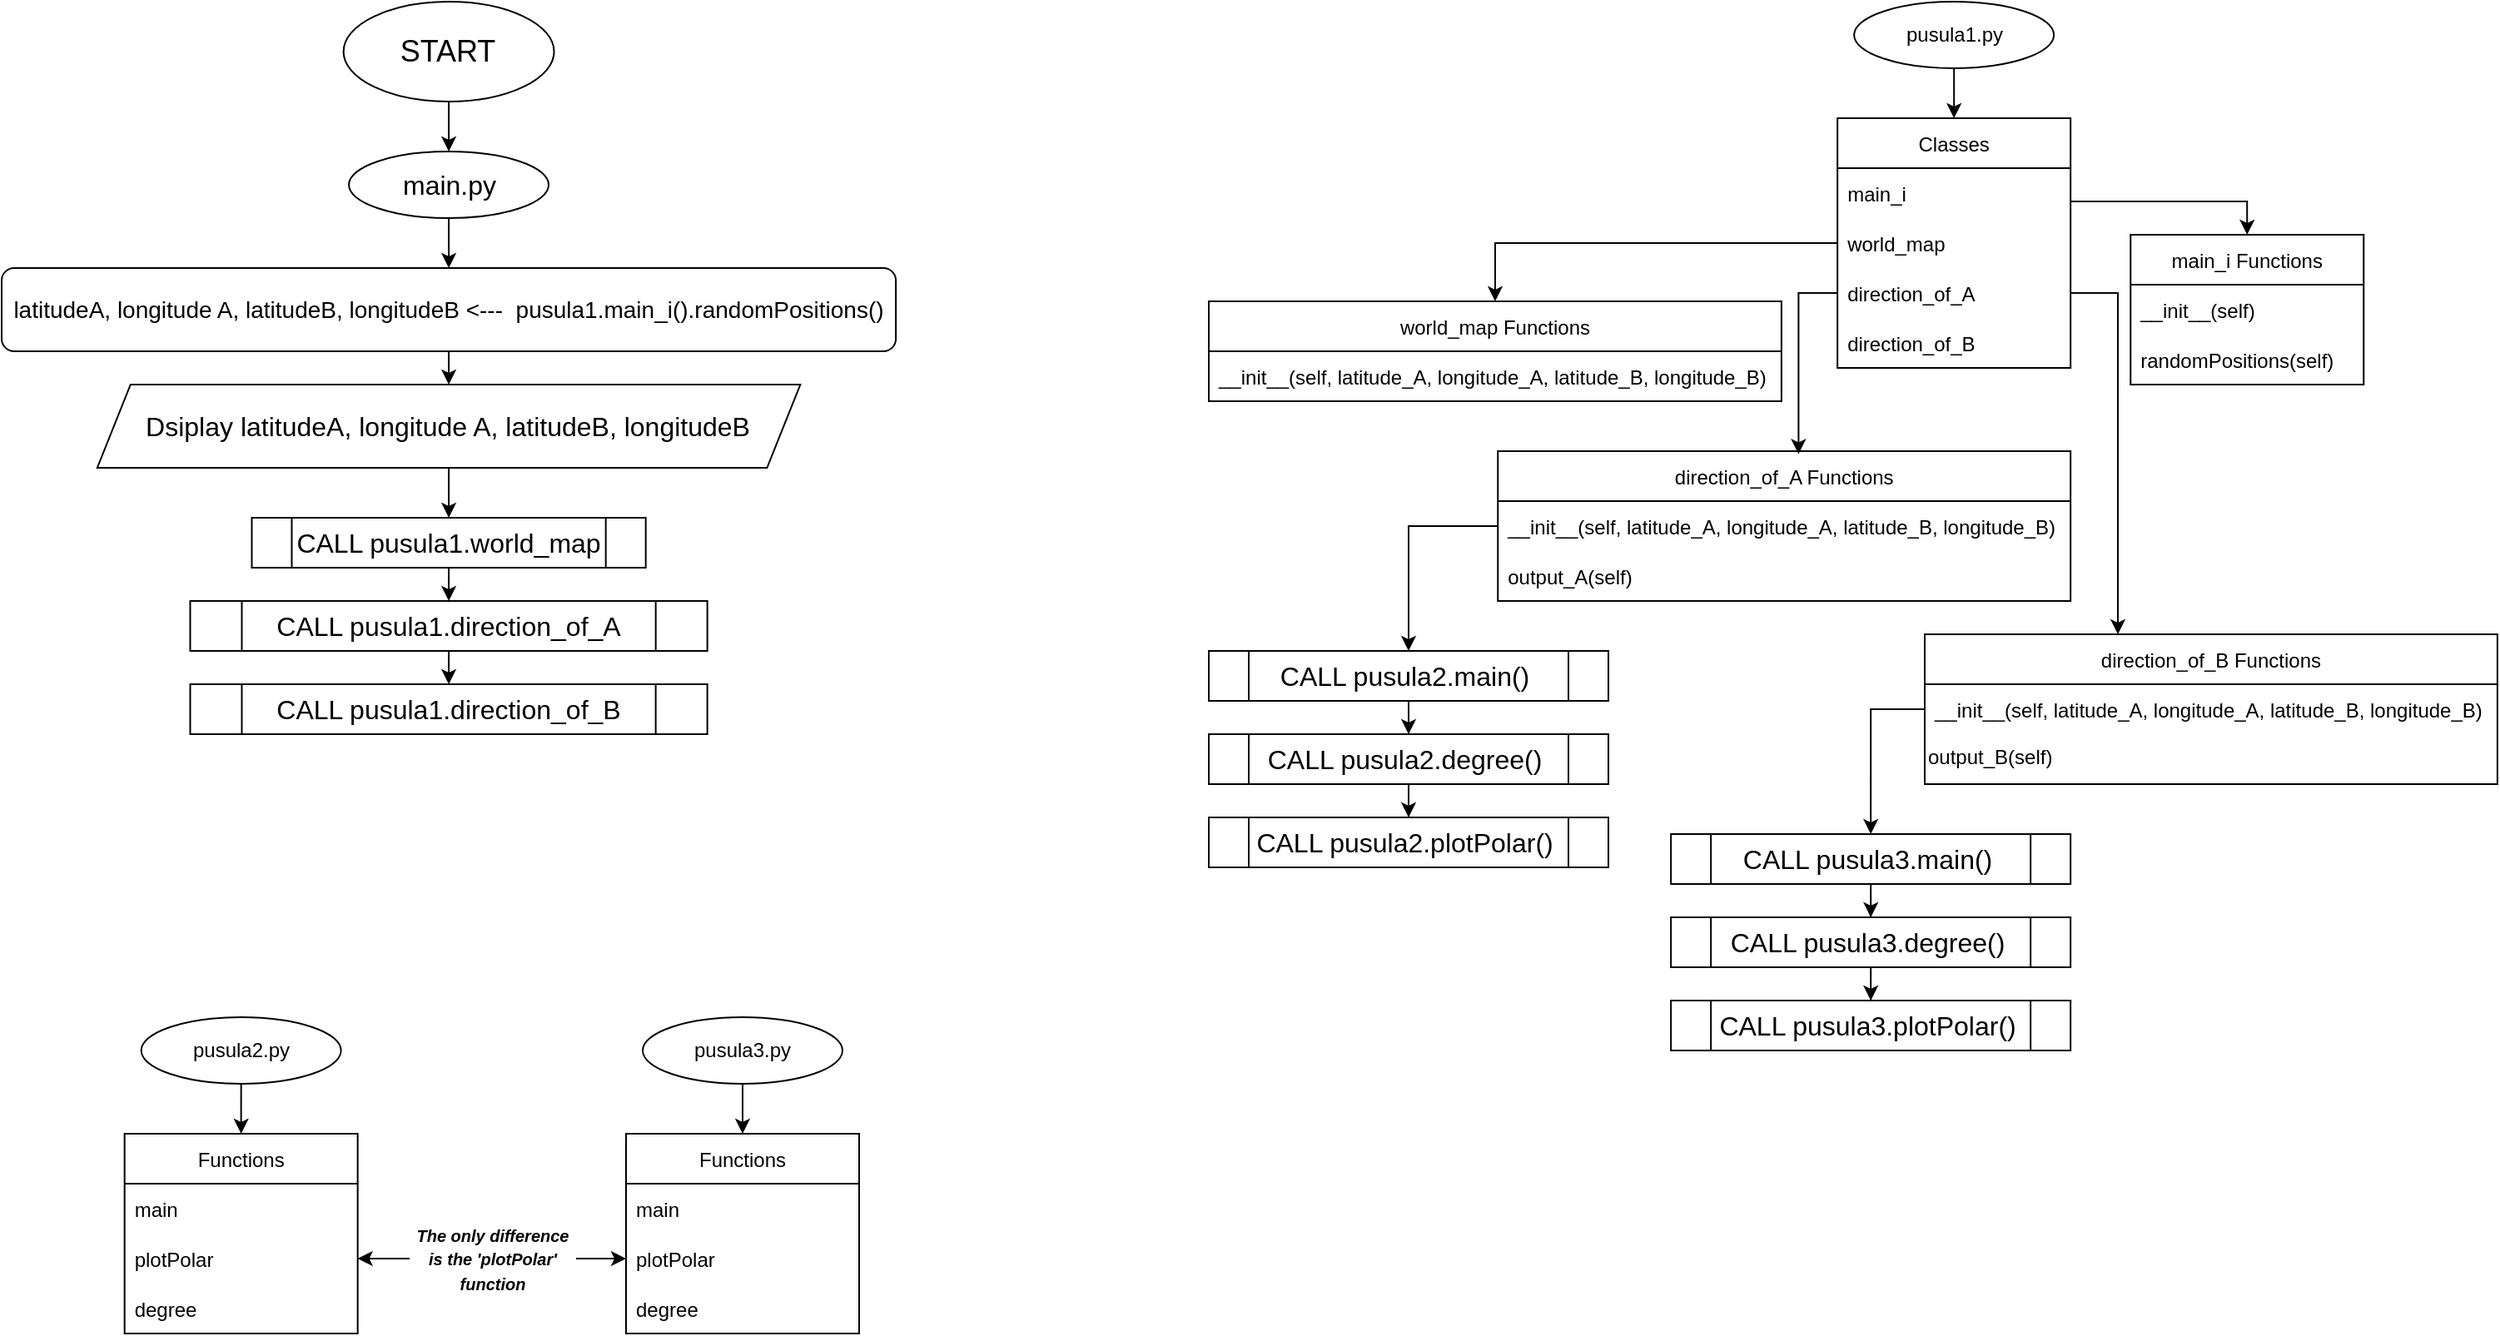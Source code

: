 <mxfile version="20.2.3" type="github">
  <diagram id="C5RBs43oDa-KdzZeNtuy" name="Page-1">
    <mxGraphModel dx="2015" dy="1987" grid="1" gridSize="10" guides="1" tooltips="1" connect="1" arrows="1" fold="1" page="1" pageScale="1" pageWidth="827" pageHeight="1169" math="0" shadow="0">
      <root>
        <mxCell id="WIyWlLk6GJQsqaUBKTNV-0" />
        <mxCell id="WIyWlLk6GJQsqaUBKTNV-1" parent="WIyWlLk6GJQsqaUBKTNV-0" />
        <mxCell id="wZddlOsyN2LUeJkW2pRp-1" value="" style="edgeStyle=orthogonalEdgeStyle;rounded=0;orthogonalLoop=1;jettySize=auto;html=1;" parent="WIyWlLk6GJQsqaUBKTNV-1" source="AeTwbxAiObhPmluBBlwX-1" target="wZddlOsyN2LUeJkW2pRp-0" edge="1">
          <mxGeometry relative="1" as="geometry" />
        </mxCell>
        <mxCell id="AeTwbxAiObhPmluBBlwX-1" value="&lt;font style=&quot;font-size: 18px;&quot;&gt;START&lt;/font&gt;" style="ellipse;whiteSpace=wrap;html=1;" parent="WIyWlLk6GJQsqaUBKTNV-1" vertex="1">
          <mxGeometry x="350.31" y="-1090" width="126.47" height="60" as="geometry" />
        </mxCell>
        <mxCell id="rMCXrDLgHgrbG4AjGL6f-34" value="" style="edgeStyle=none;rounded=0;orthogonalLoop=1;jettySize=auto;html=1;fontSize=14;" parent="WIyWlLk6GJQsqaUBKTNV-1" source="wZddlOsyN2LUeJkW2pRp-0" target="wZddlOsyN2LUeJkW2pRp-2" edge="1">
          <mxGeometry relative="1" as="geometry" />
        </mxCell>
        <mxCell id="wZddlOsyN2LUeJkW2pRp-0" value="&lt;font style=&quot;font-size: 16px;&quot;&gt;main.py&lt;/font&gt;" style="ellipse;whiteSpace=wrap;html=1;" parent="WIyWlLk6GJQsqaUBKTNV-1" vertex="1">
          <mxGeometry x="353.53" y="-1000" width="120" height="40" as="geometry" />
        </mxCell>
        <mxCell id="rMCXrDLgHgrbG4AjGL6f-24" value="" style="edgeStyle=none;rounded=0;orthogonalLoop=1;jettySize=auto;html=1;fontSize=6;" parent="WIyWlLk6GJQsqaUBKTNV-1" source="wZddlOsyN2LUeJkW2pRp-2" target="rMCXrDLgHgrbG4AjGL6f-23" edge="1">
          <mxGeometry relative="1" as="geometry" />
        </mxCell>
        <mxCell id="wZddlOsyN2LUeJkW2pRp-2" value="&lt;font style=&quot;font-size: 14px;&quot;&gt;latitudeA, longitude A, latitudeB, longitudeB&amp;nbsp;&lt;font style=&quot;&quot;&gt;&amp;lt;&lt;/font&gt;&lt;font style=&quot;&quot;&gt;---&lt;/font&gt;&amp;nbsp;&amp;nbsp;&lt;span style=&quot;background-color: rgb(255, 255, 255);&quot;&gt;pusula1.main_i().randomPositions()&lt;/span&gt;&lt;/font&gt;" style="rounded=1;whiteSpace=wrap;html=1;fontSize=12;glass=0;strokeWidth=1;shadow=0;" parent="WIyWlLk6GJQsqaUBKTNV-1" vertex="1">
          <mxGeometry x="145" y="-930" width="537.06" height="50" as="geometry" />
        </mxCell>
        <mxCell id="wZddlOsyN2LUeJkW2pRp-4" value="" style="edgeStyle=orthogonalEdgeStyle;rounded=0;orthogonalLoop=1;jettySize=auto;html=1;entryX=0.5;entryY=0;entryDx=0;entryDy=0;" parent="WIyWlLk6GJQsqaUBKTNV-1" source="wZddlOsyN2LUeJkW2pRp-5" target="wZddlOsyN2LUeJkW2pRp-19" edge="1">
          <mxGeometry relative="1" as="geometry">
            <mxPoint x="1317.58" y="-1024.5" as="targetPoint" />
          </mxGeometry>
        </mxCell>
        <mxCell id="wZddlOsyN2LUeJkW2pRp-5" value="pusula1.py" style="ellipse;whiteSpace=wrap;html=1;" parent="WIyWlLk6GJQsqaUBKTNV-1" vertex="1">
          <mxGeometry x="1257.58" y="-1090" width="120" height="40" as="geometry" />
        </mxCell>
        <mxCell id="wZddlOsyN2LUeJkW2pRp-19" value="Classes" style="swimlane;fontStyle=0;childLayout=stackLayout;horizontal=1;startSize=30;horizontalStack=0;resizeParent=1;resizeParentMax=0;resizeLast=0;collapsible=1;marginBottom=0;labelBackgroundColor=#FFFFFF;fontFamily=Helvetica;fontColor=#000000;" parent="WIyWlLk6GJQsqaUBKTNV-1" vertex="1">
          <mxGeometry x="1247.58" y="-1020" width="140" height="150" as="geometry" />
        </mxCell>
        <mxCell id="wZddlOsyN2LUeJkW2pRp-20" value="main_i" style="text;strokeColor=none;fillColor=none;align=left;verticalAlign=middle;spacingLeft=4;spacingRight=4;overflow=hidden;points=[[0,0.5],[1,0.5]];portConstraint=eastwest;rotatable=0;labelBackgroundColor=#FFFFFF;fontFamily=Helvetica;fontColor=#000000;" parent="wZddlOsyN2LUeJkW2pRp-19" vertex="1">
          <mxGeometry y="30" width="140" height="30" as="geometry" />
        </mxCell>
        <mxCell id="wZddlOsyN2LUeJkW2pRp-21" value="world_map" style="text;strokeColor=none;fillColor=none;align=left;verticalAlign=middle;spacingLeft=4;spacingRight=4;overflow=hidden;points=[[0,0.5],[1,0.5]];portConstraint=eastwest;rotatable=0;labelBackgroundColor=#FFFFFF;fontFamily=Helvetica;fontColor=#000000;" parent="wZddlOsyN2LUeJkW2pRp-19" vertex="1">
          <mxGeometry y="60" width="140" height="30" as="geometry" />
        </mxCell>
        <mxCell id="wZddlOsyN2LUeJkW2pRp-22" value="direction_of_A" style="text;strokeColor=none;fillColor=none;align=left;verticalAlign=middle;spacingLeft=4;spacingRight=4;overflow=hidden;points=[[0,0.5],[1,0.5]];portConstraint=eastwest;rotatable=0;labelBackgroundColor=#FFFFFF;fontFamily=Helvetica;fontColor=#000000;" parent="wZddlOsyN2LUeJkW2pRp-19" vertex="1">
          <mxGeometry y="90" width="140" height="30" as="geometry" />
        </mxCell>
        <mxCell id="wZddlOsyN2LUeJkW2pRp-23" value="direction_of_B" style="text;strokeColor=none;fillColor=none;align=left;verticalAlign=middle;spacingLeft=4;spacingRight=4;overflow=hidden;points=[[0,0.5],[1,0.5]];portConstraint=eastwest;rotatable=0;labelBackgroundColor=#FFFFFF;fontFamily=Helvetica;fontColor=#000000;" parent="wZddlOsyN2LUeJkW2pRp-19" vertex="1">
          <mxGeometry y="120" width="140" height="30" as="geometry" />
        </mxCell>
        <mxCell id="wZddlOsyN2LUeJkW2pRp-24" value="main_i Functions" style="swimlane;fontStyle=0;childLayout=stackLayout;horizontal=1;startSize=30;horizontalStack=0;resizeParent=1;resizeParentMax=0;resizeLast=0;collapsible=1;marginBottom=0;labelBackgroundColor=#FFFFFF;fontFamily=Helvetica;fontColor=#000000;" parent="WIyWlLk6GJQsqaUBKTNV-1" vertex="1">
          <mxGeometry x="1423.63" y="-950" width="140" height="90" as="geometry" />
        </mxCell>
        <mxCell id="wZddlOsyN2LUeJkW2pRp-25" value="__init__(self)" style="text;strokeColor=none;fillColor=none;align=left;verticalAlign=middle;spacingLeft=4;spacingRight=4;overflow=hidden;points=[[0,0.5],[1,0.5]];portConstraint=eastwest;rotatable=0;labelBackgroundColor=#FFFFFF;fontFamily=Helvetica;fontColor=#000000;" parent="wZddlOsyN2LUeJkW2pRp-24" vertex="1">
          <mxGeometry y="30" width="140" height="30" as="geometry" />
        </mxCell>
        <mxCell id="wZddlOsyN2LUeJkW2pRp-26" value="randomPositions(self)" style="text;strokeColor=none;fillColor=none;align=left;verticalAlign=middle;spacingLeft=4;spacingRight=4;overflow=hidden;points=[[0,0.5],[1,0.5]];portConstraint=eastwest;rotatable=0;labelBackgroundColor=#FFFFFF;fontFamily=Helvetica;fontColor=#000000;" parent="wZddlOsyN2LUeJkW2pRp-24" vertex="1">
          <mxGeometry y="60" width="140" height="30" as="geometry" />
        </mxCell>
        <mxCell id="wZddlOsyN2LUeJkW2pRp-28" style="edgeStyle=orthogonalEdgeStyle;rounded=0;orthogonalLoop=1;jettySize=auto;html=1;fontFamily=Helvetica;fontColor=#000000;entryX=0.5;entryY=0;entryDx=0;entryDy=0;" parent="WIyWlLk6GJQsqaUBKTNV-1" target="wZddlOsyN2LUeJkW2pRp-24" edge="1">
          <mxGeometry relative="1" as="geometry">
            <mxPoint x="1387.63" y="-970" as="sourcePoint" />
            <mxPoint x="1423.63" y="-970" as="targetPoint" />
            <Array as="points">
              <mxPoint x="1493.63" y="-970" />
            </Array>
          </mxGeometry>
        </mxCell>
        <mxCell id="wZddlOsyN2LUeJkW2pRp-29" value="world_map Functions" style="swimlane;fontStyle=0;childLayout=stackLayout;horizontal=1;startSize=30;horizontalStack=0;resizeParent=1;resizeParentMax=0;resizeLast=0;collapsible=1;marginBottom=0;labelBackgroundColor=#FFFFFF;fontFamily=Helvetica;fontColor=#000000;" parent="WIyWlLk6GJQsqaUBKTNV-1" vertex="1">
          <mxGeometry x="870" y="-910" width="343.95" height="60" as="geometry" />
        </mxCell>
        <mxCell id="wZddlOsyN2LUeJkW2pRp-30" value="__init__(self, latitude_A, longitude_A, latitude_B, longitude_B)" style="text;strokeColor=none;fillColor=none;align=left;verticalAlign=middle;spacingLeft=4;spacingRight=4;overflow=hidden;points=[[0,0.5],[1,0.5]];portConstraint=eastwest;rotatable=0;labelBackgroundColor=#FFFFFF;fontFamily=Helvetica;fontColor=#000000;" parent="wZddlOsyN2LUeJkW2pRp-29" vertex="1">
          <mxGeometry y="30" width="343.95" height="30" as="geometry" />
        </mxCell>
        <mxCell id="wZddlOsyN2LUeJkW2pRp-32" value="" style="edgeStyle=orthogonalEdgeStyle;rounded=0;orthogonalLoop=1;jettySize=auto;html=1;fontFamily=Helvetica;fontColor=#000000;" parent="WIyWlLk6GJQsqaUBKTNV-1" source="wZddlOsyN2LUeJkW2pRp-21" target="wZddlOsyN2LUeJkW2pRp-29" edge="1">
          <mxGeometry relative="1" as="geometry" />
        </mxCell>
        <mxCell id="wZddlOsyN2LUeJkW2pRp-34" value="direction_of_A Functions" style="swimlane;fontStyle=0;childLayout=stackLayout;horizontal=1;startSize=30;horizontalStack=0;resizeParent=1;resizeParentMax=0;resizeLast=0;collapsible=1;marginBottom=0;labelBackgroundColor=#FFFFFF;fontFamily=Helvetica;fontColor=#000000;" parent="WIyWlLk6GJQsqaUBKTNV-1" vertex="1">
          <mxGeometry x="1043.63" y="-820" width="343.95" height="90" as="geometry" />
        </mxCell>
        <mxCell id="wZddlOsyN2LUeJkW2pRp-35" value="__init__(self, latitude_A, longitude_A, latitude_B, longitude_B)" style="text;strokeColor=none;fillColor=none;align=left;verticalAlign=middle;spacingLeft=4;spacingRight=4;overflow=hidden;points=[[0,0.5],[1,0.5]];portConstraint=eastwest;rotatable=0;labelBackgroundColor=#FFFFFF;fontFamily=Helvetica;fontColor=#000000;" parent="wZddlOsyN2LUeJkW2pRp-34" vertex="1">
          <mxGeometry y="30" width="343.95" height="30" as="geometry" />
        </mxCell>
        <mxCell id="rMCXrDLgHgrbG4AjGL6f-0" value="output_A(self)" style="text;strokeColor=none;fillColor=none;align=left;verticalAlign=middle;spacingLeft=4;spacingRight=4;overflow=hidden;points=[[0,0.5],[1,0.5]];portConstraint=eastwest;rotatable=0;labelBackgroundColor=#FFFFFF;fontFamily=Helvetica;fontColor=#000000;" parent="wZddlOsyN2LUeJkW2pRp-34" vertex="1">
          <mxGeometry y="60" width="343.95" height="30" as="geometry" />
        </mxCell>
        <mxCell id="wZddlOsyN2LUeJkW2pRp-36" style="edgeStyle=orthogonalEdgeStyle;rounded=0;orthogonalLoop=1;jettySize=auto;html=1;exitX=0;exitY=0.5;exitDx=0;exitDy=0;fontFamily=Helvetica;fontColor=#000000;entryX=0.525;entryY=0.019;entryDx=0;entryDy=0;entryPerimeter=0;" parent="WIyWlLk6GJQsqaUBKTNV-1" source="wZddlOsyN2LUeJkW2pRp-22" target="wZddlOsyN2LUeJkW2pRp-34" edge="1">
          <mxGeometry relative="1" as="geometry">
            <mxPoint x="1223.63" y="-830" as="targetPoint" />
          </mxGeometry>
        </mxCell>
        <mxCell id="wZddlOsyN2LUeJkW2pRp-37" style="edgeStyle=orthogonalEdgeStyle;rounded=0;orthogonalLoop=1;jettySize=auto;html=1;exitX=1;exitY=0.5;exitDx=0;exitDy=0;fontFamily=Helvetica;fontColor=#000000;" parent="WIyWlLk6GJQsqaUBKTNV-1" source="wZddlOsyN2LUeJkW2pRp-22" target="wZddlOsyN2LUeJkW2pRp-38" edge="1">
          <mxGeometry relative="1" as="geometry">
            <mxPoint x="1413.63" y="-690" as="targetPoint" />
            <Array as="points">
              <mxPoint x="1416" y="-915" />
            </Array>
          </mxGeometry>
        </mxCell>
        <mxCell id="mTFtCd1ocLlfN8LivUpq-11" style="edgeStyle=orthogonalEdgeStyle;rounded=0;orthogonalLoop=1;jettySize=auto;html=1;entryX=0.5;entryY=0;entryDx=0;entryDy=0;exitX=0;exitY=0.5;exitDx=0;exitDy=0;" edge="1" parent="WIyWlLk6GJQsqaUBKTNV-1" source="wZddlOsyN2LUeJkW2pRp-39" target="mTFtCd1ocLlfN8LivUpq-7">
          <mxGeometry relative="1" as="geometry">
            <mxPoint x="1160" y="-615" as="targetPoint" />
            <mxPoint x="1170" y="-610" as="sourcePoint" />
          </mxGeometry>
        </mxCell>
        <mxCell id="wZddlOsyN2LUeJkW2pRp-38" value="direction_of_B Functions" style="swimlane;fontStyle=0;childLayout=stackLayout;horizontal=1;startSize=30;horizontalStack=0;resizeParent=1;resizeParentMax=0;resizeLast=0;collapsible=1;marginBottom=0;labelBackgroundColor=#FFFFFF;fontFamily=Helvetica;fontColor=#000000;" parent="WIyWlLk6GJQsqaUBKTNV-1" vertex="1">
          <mxGeometry x="1300" y="-710" width="343.95" height="90" as="geometry" />
        </mxCell>
        <mxCell id="wZddlOsyN2LUeJkW2pRp-39" value="__init__(self, latitude_A, longitude_A, latitude_B, longitude_B)" style="text;strokeColor=none;fillColor=none;align=left;verticalAlign=middle;spacingLeft=4;spacingRight=4;overflow=hidden;points=[[0,0.5],[1,0.5]];portConstraint=eastwest;rotatable=0;labelBackgroundColor=#FFFFFF;fontFamily=Helvetica;fontColor=#000000;" parent="wZddlOsyN2LUeJkW2pRp-38" vertex="1">
          <mxGeometry y="30" width="343.95" height="30" as="geometry" />
        </mxCell>
        <mxCell id="rMCXrDLgHgrbG4AjGL6f-1" value="&lt;span style=&quot;color: rgb(0, 0, 0); font-family: Helvetica; font-size: 12px; font-style: normal; font-variant-ligatures: normal; font-variant-caps: normal; font-weight: 400; letter-spacing: normal; orphans: 2; text-align: left; text-indent: 0px; text-transform: none; widows: 2; word-spacing: 0px; -webkit-text-stroke-width: 0px; background-color: rgb(255, 255, 255); text-decoration-thickness: initial; text-decoration-style: initial; text-decoration-color: initial; float: none; display: inline !important;&quot;&gt;output_B(self)&lt;/span&gt;" style="text;whiteSpace=wrap;html=1;" parent="wZddlOsyN2LUeJkW2pRp-38" vertex="1">
          <mxGeometry y="60" width="343.95" height="30" as="geometry" />
        </mxCell>
        <mxCell id="rMCXrDLgHgrbG4AjGL6f-2" value="" style="edgeStyle=orthogonalEdgeStyle;rounded=0;orthogonalLoop=1;jettySize=auto;html=1;entryX=0.5;entryY=0;entryDx=0;entryDy=0;" parent="WIyWlLk6GJQsqaUBKTNV-1" source="rMCXrDLgHgrbG4AjGL6f-3" target="rMCXrDLgHgrbG4AjGL6f-4" edge="1">
          <mxGeometry relative="1" as="geometry">
            <mxPoint x="288.83" y="-414.5" as="targetPoint" />
          </mxGeometry>
        </mxCell>
        <mxCell id="rMCXrDLgHgrbG4AjGL6f-3" value="pusula2.py" style="ellipse;whiteSpace=wrap;html=1;" parent="WIyWlLk6GJQsqaUBKTNV-1" vertex="1">
          <mxGeometry x="228.83" y="-480" width="120" height="40" as="geometry" />
        </mxCell>
        <mxCell id="rMCXrDLgHgrbG4AjGL6f-4" value="Functions" style="swimlane;fontStyle=0;childLayout=stackLayout;horizontal=1;startSize=30;horizontalStack=0;resizeParent=1;resizeParentMax=0;resizeLast=0;collapsible=1;marginBottom=0;labelBackgroundColor=#FFFFFF;fontFamily=Helvetica;fontColor=#000000;" parent="WIyWlLk6GJQsqaUBKTNV-1" vertex="1">
          <mxGeometry x="218.83" y="-410" width="140" height="120" as="geometry" />
        </mxCell>
        <mxCell id="rMCXrDLgHgrbG4AjGL6f-5" value="main" style="text;strokeColor=none;fillColor=none;align=left;verticalAlign=middle;spacingLeft=4;spacingRight=4;overflow=hidden;points=[[0,0.5],[1,0.5]];portConstraint=eastwest;rotatable=0;labelBackgroundColor=#FFFFFF;fontFamily=Helvetica;fontColor=#000000;" parent="rMCXrDLgHgrbG4AjGL6f-4" vertex="1">
          <mxGeometry y="30" width="140" height="30" as="geometry" />
        </mxCell>
        <mxCell id="rMCXrDLgHgrbG4AjGL6f-6" value="plotPolar" style="text;strokeColor=none;fillColor=none;align=left;verticalAlign=middle;spacingLeft=4;spacingRight=4;overflow=hidden;points=[[0,0.5],[1,0.5]];portConstraint=eastwest;rotatable=0;labelBackgroundColor=#FFFFFF;fontFamily=Helvetica;fontColor=#000000;" parent="rMCXrDLgHgrbG4AjGL6f-4" vertex="1">
          <mxGeometry y="60" width="140" height="30" as="geometry" />
        </mxCell>
        <mxCell id="rMCXrDLgHgrbG4AjGL6f-7" value="degree" style="text;strokeColor=none;fillColor=none;align=left;verticalAlign=middle;spacingLeft=4;spacingRight=4;overflow=hidden;points=[[0,0.5],[1,0.5]];portConstraint=eastwest;rotatable=0;labelBackgroundColor=#FFFFFF;fontFamily=Helvetica;fontColor=#000000;" parent="rMCXrDLgHgrbG4AjGL6f-4" vertex="1">
          <mxGeometry y="90" width="140" height="30" as="geometry" />
        </mxCell>
        <mxCell id="rMCXrDLgHgrbG4AjGL6f-10" value="" style="edgeStyle=orthogonalEdgeStyle;rounded=0;orthogonalLoop=1;jettySize=auto;html=1;entryX=0.5;entryY=0;entryDx=0;entryDy=0;" parent="WIyWlLk6GJQsqaUBKTNV-1" source="rMCXrDLgHgrbG4AjGL6f-11" target="rMCXrDLgHgrbG4AjGL6f-12" edge="1">
          <mxGeometry relative="1" as="geometry">
            <mxPoint x="590" y="-414.5" as="targetPoint" />
          </mxGeometry>
        </mxCell>
        <mxCell id="rMCXrDLgHgrbG4AjGL6f-11" value="pusula3.py" style="ellipse;whiteSpace=wrap;html=1;" parent="WIyWlLk6GJQsqaUBKTNV-1" vertex="1">
          <mxGeometry x="530" y="-480" width="120" height="40" as="geometry" />
        </mxCell>
        <mxCell id="rMCXrDLgHgrbG4AjGL6f-12" value="Functions" style="swimlane;fontStyle=0;childLayout=stackLayout;horizontal=1;startSize=30;horizontalStack=0;resizeParent=1;resizeParentMax=0;resizeLast=0;collapsible=1;marginBottom=0;labelBackgroundColor=#FFFFFF;fontFamily=Helvetica;fontColor=#000000;" parent="WIyWlLk6GJQsqaUBKTNV-1" vertex="1">
          <mxGeometry x="520" y="-410" width="140" height="120" as="geometry" />
        </mxCell>
        <mxCell id="rMCXrDLgHgrbG4AjGL6f-13" value="main" style="text;strokeColor=none;fillColor=none;align=left;verticalAlign=middle;spacingLeft=4;spacingRight=4;overflow=hidden;points=[[0,0.5],[1,0.5]];portConstraint=eastwest;rotatable=0;labelBackgroundColor=#FFFFFF;fontFamily=Helvetica;fontColor=#000000;" parent="rMCXrDLgHgrbG4AjGL6f-12" vertex="1">
          <mxGeometry y="30" width="140" height="30" as="geometry" />
        </mxCell>
        <mxCell id="rMCXrDLgHgrbG4AjGL6f-14" value="plotPolar" style="text;strokeColor=none;fillColor=none;align=left;verticalAlign=middle;spacingLeft=4;spacingRight=4;overflow=hidden;points=[[0,0.5],[1,0.5]];portConstraint=eastwest;rotatable=0;labelBackgroundColor=#FFFFFF;fontFamily=Helvetica;fontColor=#000000;" parent="rMCXrDLgHgrbG4AjGL6f-12" vertex="1">
          <mxGeometry y="60" width="140" height="30" as="geometry" />
        </mxCell>
        <mxCell id="rMCXrDLgHgrbG4AjGL6f-15" value="degree" style="text;strokeColor=none;fillColor=none;align=left;verticalAlign=middle;spacingLeft=4;spacingRight=4;overflow=hidden;points=[[0,0.5],[1,0.5]];portConstraint=eastwest;rotatable=0;labelBackgroundColor=#FFFFFF;fontFamily=Helvetica;fontColor=#000000;" parent="rMCXrDLgHgrbG4AjGL6f-12" vertex="1">
          <mxGeometry y="90" width="140" height="30" as="geometry" />
        </mxCell>
        <mxCell id="mTFtCd1ocLlfN8LivUpq-12" value="" style="edgeStyle=orthogonalEdgeStyle;rounded=0;orthogonalLoop=1;jettySize=auto;html=1;fontSize=16;entryX=1;entryY=0.5;entryDx=0;entryDy=0;" edge="1" parent="WIyWlLk6GJQsqaUBKTNV-1" source="rMCXrDLgHgrbG4AjGL6f-20" target="rMCXrDLgHgrbG4AjGL6f-6">
          <mxGeometry relative="1" as="geometry" />
        </mxCell>
        <mxCell id="mTFtCd1ocLlfN8LivUpq-14" value="" style="edgeStyle=orthogonalEdgeStyle;rounded=0;orthogonalLoop=1;jettySize=auto;html=1;fontSize=10;entryX=0;entryY=0.5;entryDx=0;entryDy=0;" edge="1" parent="WIyWlLk6GJQsqaUBKTNV-1" source="rMCXrDLgHgrbG4AjGL6f-20" target="rMCXrDLgHgrbG4AjGL6f-14">
          <mxGeometry relative="1" as="geometry" />
        </mxCell>
        <mxCell id="rMCXrDLgHgrbG4AjGL6f-20" value="&lt;font style=&quot;&quot;&gt;&lt;font style=&quot;font-size: 10px;&quot;&gt;&lt;b&gt;&lt;i&gt;The only difference&lt;br&gt;is the &#39;plotPolar&#39; function&lt;/i&gt;&lt;/b&gt;&lt;/font&gt;&lt;br&gt;&lt;/font&gt;" style="text;html=1;strokeColor=none;fillColor=none;align=center;verticalAlign=middle;whiteSpace=wrap;rounded=0;" parent="WIyWlLk6GJQsqaUBKTNV-1" vertex="1">
          <mxGeometry x="390" y="-360" width="100" height="50" as="geometry" />
        </mxCell>
        <mxCell id="rMCXrDLgHgrbG4AjGL6f-26" value="" style="edgeStyle=none;rounded=0;orthogonalLoop=1;jettySize=auto;html=1;fontSize=6;" parent="WIyWlLk6GJQsqaUBKTNV-1" source="rMCXrDLgHgrbG4AjGL6f-23" target="rMCXrDLgHgrbG4AjGL6f-25" edge="1">
          <mxGeometry relative="1" as="geometry" />
        </mxCell>
        <mxCell id="rMCXrDLgHgrbG4AjGL6f-23" value="&lt;font style=&quot;font-size: 16px;&quot;&gt;Dsiplay latitudeA, longitude A, latitudeB, longitudeB&lt;/font&gt;" style="shape=parallelogram;perimeter=parallelogramPerimeter;whiteSpace=wrap;html=1;fixedSize=1;" parent="WIyWlLk6GJQsqaUBKTNV-1" vertex="1">
          <mxGeometry x="202.41" y="-860" width="422.27" height="50" as="geometry" />
        </mxCell>
        <mxCell id="rMCXrDLgHgrbG4AjGL6f-28" value="" style="edgeStyle=none;rounded=0;orthogonalLoop=1;jettySize=auto;html=1;fontSize=14;" parent="WIyWlLk6GJQsqaUBKTNV-1" source="rMCXrDLgHgrbG4AjGL6f-25" target="rMCXrDLgHgrbG4AjGL6f-27" edge="1">
          <mxGeometry relative="1" as="geometry" />
        </mxCell>
        <mxCell id="rMCXrDLgHgrbG4AjGL6f-25" value="&lt;font size=&quot;3&quot;&gt;CALL pusula1.world_map&lt;/font&gt;" style="shape=process;whiteSpace=wrap;html=1;backgroundOutline=1;fontSize=6;" parent="WIyWlLk6GJQsqaUBKTNV-1" vertex="1">
          <mxGeometry x="295.24" y="-780" width="236.6" height="30" as="geometry" />
        </mxCell>
        <mxCell id="rMCXrDLgHgrbG4AjGL6f-33" value="" style="edgeStyle=none;rounded=0;orthogonalLoop=1;jettySize=auto;html=1;fontSize=14;" parent="WIyWlLk6GJQsqaUBKTNV-1" source="rMCXrDLgHgrbG4AjGL6f-27" target="rMCXrDLgHgrbG4AjGL6f-32" edge="1">
          <mxGeometry relative="1" as="geometry" />
        </mxCell>
        <mxCell id="rMCXrDLgHgrbG4AjGL6f-27" value="&lt;font size=&quot;3&quot;&gt;CALL pusula1.direction_of_A&lt;/font&gt;" style="shape=process;whiteSpace=wrap;html=1;backgroundOutline=1;fontSize=6;" parent="WIyWlLk6GJQsqaUBKTNV-1" vertex="1">
          <mxGeometry x="258.24" y="-730" width="310.59" height="30" as="geometry" />
        </mxCell>
        <mxCell id="rMCXrDLgHgrbG4AjGL6f-32" value="&lt;font size=&quot;3&quot;&gt;CALL pusula1.direction_of_B&lt;/font&gt;" style="shape=process;whiteSpace=wrap;html=1;backgroundOutline=1;fontSize=6;" parent="WIyWlLk6GJQsqaUBKTNV-1" vertex="1">
          <mxGeometry x="258.24" y="-680" width="310.58" height="30" as="geometry" />
        </mxCell>
        <mxCell id="mTFtCd1ocLlfN8LivUpq-4" value="" style="edgeStyle=orthogonalEdgeStyle;rounded=0;orthogonalLoop=1;jettySize=auto;html=1;" edge="1" parent="WIyWlLk6GJQsqaUBKTNV-1" source="voChBqruQPlG8ZOvr0XH-0" target="mTFtCd1ocLlfN8LivUpq-1">
          <mxGeometry relative="1" as="geometry" />
        </mxCell>
        <mxCell id="voChBqruQPlG8ZOvr0XH-0" value="&lt;font size=&quot;3&quot;&gt;CALL pusula2.main()&amp;nbsp;&lt;/font&gt;" style="shape=process;whiteSpace=wrap;html=1;backgroundOutline=1;fontSize=6;" parent="WIyWlLk6GJQsqaUBKTNV-1" vertex="1">
          <mxGeometry x="870" y="-700" width="240" height="30" as="geometry" />
        </mxCell>
        <mxCell id="mTFtCd1ocLlfN8LivUpq-0" style="edgeStyle=orthogonalEdgeStyle;rounded=0;orthogonalLoop=1;jettySize=auto;html=1;" edge="1" parent="WIyWlLk6GJQsqaUBKTNV-1" source="wZddlOsyN2LUeJkW2pRp-35" target="voChBqruQPlG8ZOvr0XH-0">
          <mxGeometry relative="1" as="geometry">
            <mxPoint x="930" y="-775" as="targetPoint" />
          </mxGeometry>
        </mxCell>
        <mxCell id="mTFtCd1ocLlfN8LivUpq-5" value="" style="edgeStyle=orthogonalEdgeStyle;rounded=0;orthogonalLoop=1;jettySize=auto;html=1;" edge="1" parent="WIyWlLk6GJQsqaUBKTNV-1" source="mTFtCd1ocLlfN8LivUpq-1" target="mTFtCd1ocLlfN8LivUpq-2">
          <mxGeometry relative="1" as="geometry" />
        </mxCell>
        <mxCell id="mTFtCd1ocLlfN8LivUpq-1" value="&lt;font size=&quot;3&quot;&gt;CALL pusula2.degree()&amp;nbsp;&lt;/font&gt;" style="shape=process;whiteSpace=wrap;html=1;backgroundOutline=1;fontSize=6;" vertex="1" parent="WIyWlLk6GJQsqaUBKTNV-1">
          <mxGeometry x="870" y="-650" width="240" height="30" as="geometry" />
        </mxCell>
        <mxCell id="mTFtCd1ocLlfN8LivUpq-2" value="&lt;font size=&quot;3&quot;&gt;CALL pusula2.plotPolar()&amp;nbsp;&lt;/font&gt;" style="shape=process;whiteSpace=wrap;html=1;backgroundOutline=1;fontSize=6;" vertex="1" parent="WIyWlLk6GJQsqaUBKTNV-1">
          <mxGeometry x="870" y="-600" width="240" height="30" as="geometry" />
        </mxCell>
        <mxCell id="mTFtCd1ocLlfN8LivUpq-6" value="" style="edgeStyle=orthogonalEdgeStyle;rounded=0;orthogonalLoop=1;jettySize=auto;html=1;" edge="1" parent="WIyWlLk6GJQsqaUBKTNV-1" source="mTFtCd1ocLlfN8LivUpq-7" target="mTFtCd1ocLlfN8LivUpq-9">
          <mxGeometry relative="1" as="geometry" />
        </mxCell>
        <mxCell id="mTFtCd1ocLlfN8LivUpq-7" value="&lt;font size=&quot;3&quot;&gt;CALL pusula3.main()&amp;nbsp;&lt;/font&gt;" style="shape=process;whiteSpace=wrap;html=1;backgroundOutline=1;fontSize=6;" vertex="1" parent="WIyWlLk6GJQsqaUBKTNV-1">
          <mxGeometry x="1147.58" y="-590" width="240" height="30" as="geometry" />
        </mxCell>
        <mxCell id="mTFtCd1ocLlfN8LivUpq-8" value="" style="edgeStyle=orthogonalEdgeStyle;rounded=0;orthogonalLoop=1;jettySize=auto;html=1;" edge="1" parent="WIyWlLk6GJQsqaUBKTNV-1" source="mTFtCd1ocLlfN8LivUpq-9" target="mTFtCd1ocLlfN8LivUpq-10">
          <mxGeometry relative="1" as="geometry" />
        </mxCell>
        <mxCell id="mTFtCd1ocLlfN8LivUpq-9" value="&lt;font size=&quot;3&quot;&gt;CALL pusula3.degree()&amp;nbsp;&lt;/font&gt;" style="shape=process;whiteSpace=wrap;html=1;backgroundOutline=1;fontSize=6;" vertex="1" parent="WIyWlLk6GJQsqaUBKTNV-1">
          <mxGeometry x="1147.58" y="-540" width="240" height="30" as="geometry" />
        </mxCell>
        <mxCell id="mTFtCd1ocLlfN8LivUpq-10" value="&lt;font size=&quot;3&quot;&gt;CALL pusula3.plotPolar()&amp;nbsp;&lt;/font&gt;" style="shape=process;whiteSpace=wrap;html=1;backgroundOutline=1;fontSize=6;" vertex="1" parent="WIyWlLk6GJQsqaUBKTNV-1">
          <mxGeometry x="1147.58" y="-490" width="240" height="30" as="geometry" />
        </mxCell>
      </root>
    </mxGraphModel>
  </diagram>
</mxfile>
